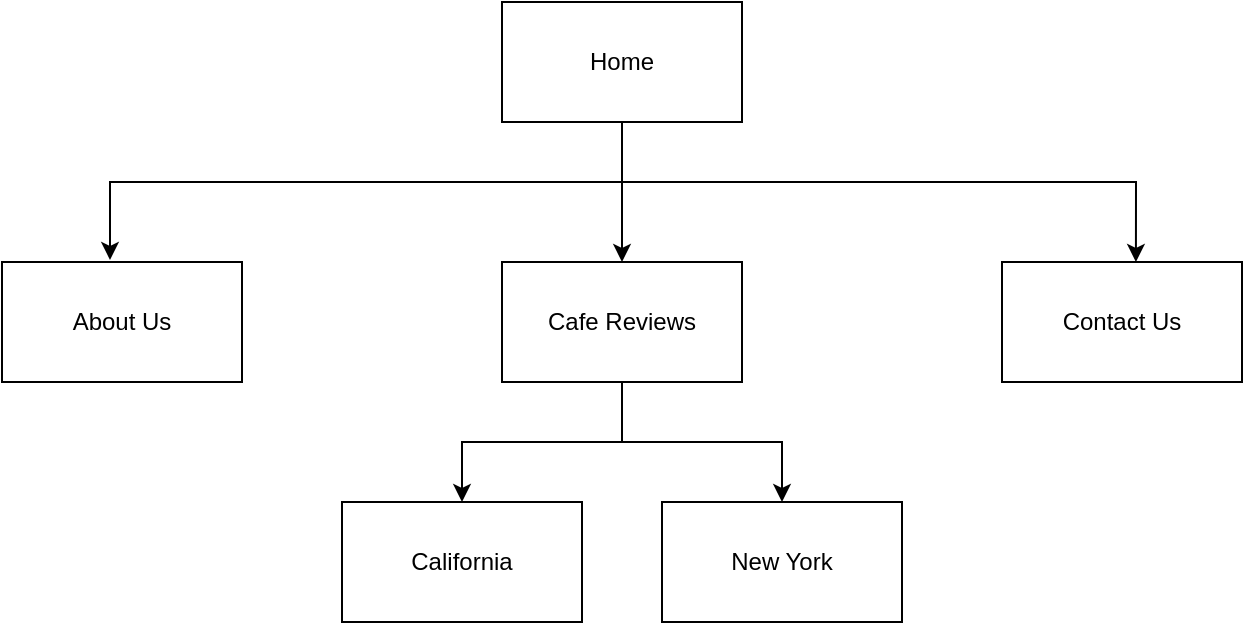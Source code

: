 <mxfile version="20.0.1" type="github">
  <diagram id="R2lEEEUBdFMjLlhIrx00" name="Page-1">
    <mxGraphModel dx="1426" dy="685" grid="1" gridSize="10" guides="1" tooltips="1" connect="1" arrows="1" fold="1" page="1" pageScale="1" pageWidth="850" pageHeight="1100" math="0" shadow="0" extFonts="Permanent Marker^https://fonts.googleapis.com/css?family=Permanent+Marker">
      <root>
        <mxCell id="0" />
        <mxCell id="1" parent="0" />
        <mxCell id="0hlZXfyJcXa63XVc60s6-10" value="" style="edgeStyle=orthogonalEdgeStyle;rounded=0;orthogonalLoop=1;jettySize=auto;html=1;" edge="1" parent="1" source="0hlZXfyJcXa63XVc60s6-2" target="0hlZXfyJcXa63XVc60s6-5">
          <mxGeometry relative="1" as="geometry" />
        </mxCell>
        <mxCell id="0hlZXfyJcXa63XVc60s6-13" value="" style="edgeStyle=orthogonalEdgeStyle;rounded=0;orthogonalLoop=1;jettySize=auto;html=1;entryX=0.45;entryY=-0.017;entryDx=0;entryDy=0;entryPerimeter=0;" edge="1" parent="1" source="0hlZXfyJcXa63XVc60s6-2" target="0hlZXfyJcXa63XVc60s6-3">
          <mxGeometry relative="1" as="geometry">
            <mxPoint x="260" y="80" as="targetPoint" />
            <Array as="points">
              <mxPoint x="420" y="140" />
              <mxPoint x="164" y="140" />
            </Array>
          </mxGeometry>
        </mxCell>
        <mxCell id="0hlZXfyJcXa63XVc60s6-14" style="edgeStyle=orthogonalEdgeStyle;rounded=0;orthogonalLoop=1;jettySize=auto;html=1;entryX=0.558;entryY=0;entryDx=0;entryDy=0;entryPerimeter=0;" edge="1" parent="1" target="0hlZXfyJcXa63XVc60s6-4">
          <mxGeometry relative="1" as="geometry">
            <mxPoint x="680" y="80" as="targetPoint" />
            <mxPoint x="420" y="110" as="sourcePoint" />
            <Array as="points">
              <mxPoint x="420" y="140" />
              <mxPoint x="677" y="140" />
            </Array>
          </mxGeometry>
        </mxCell>
        <mxCell id="0hlZXfyJcXa63XVc60s6-2" value="Home" style="rounded=0;whiteSpace=wrap;html=1;strokeColor=default;fillColor=default;" vertex="1" parent="1">
          <mxGeometry x="360" y="50" width="120" height="60" as="geometry" />
        </mxCell>
        <mxCell id="0hlZXfyJcXa63XVc60s6-3" value="About Us" style="rounded=0;whiteSpace=wrap;html=1;strokeColor=default;fillColor=default;" vertex="1" parent="1">
          <mxGeometry x="110" y="180" width="120" height="60" as="geometry" />
        </mxCell>
        <mxCell id="0hlZXfyJcXa63XVc60s6-4" value="Contact Us" style="rounded=0;whiteSpace=wrap;html=1;strokeColor=default;fillColor=default;" vertex="1" parent="1">
          <mxGeometry x="610" y="180" width="120" height="60" as="geometry" />
        </mxCell>
        <mxCell id="0hlZXfyJcXa63XVc60s6-11" value="" style="edgeStyle=orthogonalEdgeStyle;rounded=0;orthogonalLoop=1;jettySize=auto;html=1;" edge="1" parent="1" source="0hlZXfyJcXa63XVc60s6-5" target="0hlZXfyJcXa63XVc60s6-7">
          <mxGeometry relative="1" as="geometry" />
        </mxCell>
        <mxCell id="0hlZXfyJcXa63XVc60s6-17" value="" style="edgeStyle=orthogonalEdgeStyle;rounded=0;orthogonalLoop=1;jettySize=auto;html=1;" edge="1" parent="1" source="0hlZXfyJcXa63XVc60s6-5">
          <mxGeometry relative="1" as="geometry">
            <mxPoint x="500" y="300" as="targetPoint" />
            <Array as="points">
              <mxPoint x="420" y="270" />
              <mxPoint x="500" y="270" />
            </Array>
          </mxGeometry>
        </mxCell>
        <mxCell id="0hlZXfyJcXa63XVc60s6-5" value="Cafe Reviews" style="rounded=0;whiteSpace=wrap;html=1;strokeColor=default;fillColor=default;" vertex="1" parent="1">
          <mxGeometry x="360" y="180" width="120" height="60" as="geometry" />
        </mxCell>
        <mxCell id="0hlZXfyJcXa63XVc60s6-7" value="California" style="rounded=0;whiteSpace=wrap;html=1;strokeColor=default;fillColor=default;" vertex="1" parent="1">
          <mxGeometry x="280" y="300" width="120" height="60" as="geometry" />
        </mxCell>
        <mxCell id="0hlZXfyJcXa63XVc60s6-15" value="New York" style="rounded=0;whiteSpace=wrap;html=1;strokeColor=default;fillColor=default;" vertex="1" parent="1">
          <mxGeometry x="440" y="300" width="120" height="60" as="geometry" />
        </mxCell>
      </root>
    </mxGraphModel>
  </diagram>
</mxfile>
